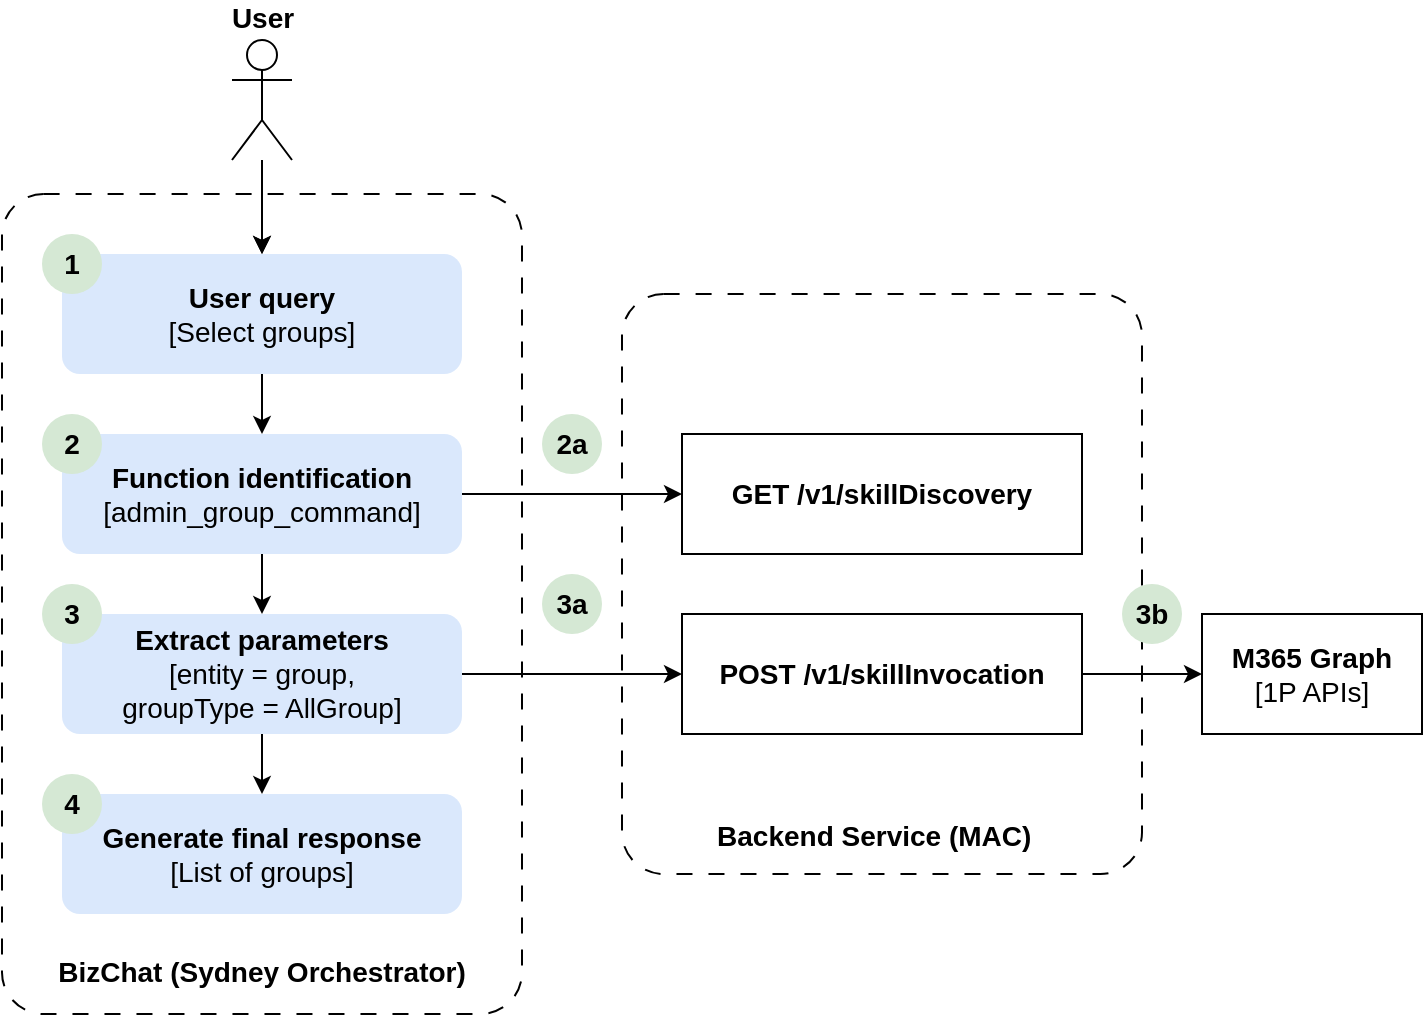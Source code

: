 <mxfile version="26.0.16">
  <diagram name="Page-1" id="4wkmtsuGGmH6x9Pan79t">
    <mxGraphModel dx="995" dy="594" grid="1" gridSize="10" guides="1" tooltips="1" connect="1" arrows="1" fold="1" page="1" pageScale="1" pageWidth="850" pageHeight="1100" math="0" shadow="0">
      <root>
        <mxCell id="0" />
        <mxCell id="1" parent="0" />
        <mxCell id="ZzvygDikcBu--JH0HOfr-26" value="&lt;div&gt;&lt;br&gt;&lt;/div&gt;&lt;b&gt;&lt;font style=&quot;font-size: 14px;&quot;&gt;&lt;div style=&quot;&quot;&gt;&lt;b style=&quot;background-color: transparent; color: light-dark(rgb(0, 0, 0), rgb(255, 255, 255)); font-size: 12px;&quot;&gt;&lt;font style=&quot;font-size: 14px;&quot;&gt;&lt;br&gt;&lt;/font&gt;&lt;/b&gt;&lt;/div&gt;&lt;div style=&quot;&quot;&gt;&lt;br&gt;&lt;/div&gt;&lt;div style=&quot;&quot;&gt;&lt;b style=&quot;background-color: transparent; color: light-dark(rgb(0, 0, 0), rgb(255, 255, 255)); font-size: 12px;&quot;&gt;&lt;font style=&quot;font-size: 14px;&quot;&gt;&lt;br&gt;&lt;/font&gt;&lt;/b&gt;&lt;/div&gt;&lt;div style=&quot;&quot;&gt;&lt;b style=&quot;background-color: transparent; color: light-dark(rgb(0, 0, 0), rgb(255, 255, 255)); font-size: 12px;&quot;&gt;&lt;font style=&quot;font-size: 14px;&quot;&gt;&lt;br&gt;&lt;/font&gt;&lt;/b&gt;&lt;/div&gt;&lt;div style=&quot;&quot;&gt;&lt;b style=&quot;background-color: transparent; color: light-dark(rgb(0, 0, 0), rgb(255, 255, 255)); font-size: 12px;&quot;&gt;&lt;font style=&quot;font-size: 14px;&quot;&gt;&lt;br&gt;&lt;/font&gt;&lt;/b&gt;&lt;/div&gt;&lt;div style=&quot;&quot;&gt;&lt;b style=&quot;background-color: transparent; color: light-dark(rgb(0, 0, 0), rgb(255, 255, 255)); font-size: 12px;&quot;&gt;&lt;font style=&quot;font-size: 14px;&quot;&gt;&lt;br&gt;&lt;/font&gt;&lt;/b&gt;&lt;/div&gt;&lt;div style=&quot;&quot;&gt;&lt;b style=&quot;background-color: transparent; color: light-dark(rgb(0, 0, 0), rgb(255, 255, 255)); font-size: 12px;&quot;&gt;&lt;font style=&quot;font-size: 14px;&quot;&gt;&lt;br&gt;&lt;/font&gt;&lt;/b&gt;&lt;/div&gt;&lt;div style=&quot;&quot;&gt;&lt;b style=&quot;background-color: transparent; color: light-dark(rgb(0, 0, 0), rgb(255, 255, 255)); font-size: 12px;&quot;&gt;&lt;font style=&quot;font-size: 14px;&quot;&gt;&lt;br&gt;&lt;/font&gt;&lt;/b&gt;&lt;/div&gt;&lt;div style=&quot;&quot;&gt;&lt;b style=&quot;background-color: transparent; color: light-dark(rgb(0, 0, 0), rgb(255, 255, 255)); font-size: 12px;&quot;&gt;&lt;font style=&quot;font-size: 14px;&quot;&gt;&lt;br&gt;&lt;/font&gt;&lt;/b&gt;&lt;/div&gt;&lt;div style=&quot;&quot;&gt;&lt;b style=&quot;background-color: transparent; color: light-dark(rgb(0, 0, 0), rgb(255, 255, 255)); font-size: 12px;&quot;&gt;&lt;font style=&quot;font-size: 14px;&quot;&gt;&lt;br&gt;&lt;/font&gt;&lt;/b&gt;&lt;/div&gt;&lt;div style=&quot;&quot;&gt;&lt;b style=&quot;background-color: transparent; color: light-dark(rgb(0, 0, 0), rgb(255, 255, 255)); font-size: 12px;&quot;&gt;&lt;font style=&quot;font-size: 14px;&quot;&gt;&lt;br&gt;&lt;/font&gt;&lt;/b&gt;&lt;/div&gt;&lt;div style=&quot;&quot;&gt;&lt;b style=&quot;background-color: transparent; color: light-dark(rgb(0, 0, 0), rgb(255, 255, 255)); font-size: 12px;&quot;&gt;&lt;font style=&quot;font-size: 14px;&quot;&gt;&lt;br&gt;&lt;/font&gt;&lt;/b&gt;&lt;/div&gt;&lt;div style=&quot;&quot;&gt;&lt;b style=&quot;background-color: transparent; color: light-dark(rgb(0, 0, 0), rgb(255, 255, 255)); font-size: 12px;&quot;&gt;&lt;font style=&quot;font-size: 14px;&quot;&gt;&lt;br&gt;&lt;/font&gt;&lt;/b&gt;&lt;/div&gt;&lt;div style=&quot;&quot;&gt;&lt;b style=&quot;background-color: transparent; color: light-dark(rgb(0, 0, 0), rgb(255, 255, 255)); font-size: 12px;&quot;&gt;&lt;font style=&quot;font-size: 14px;&quot;&gt;&lt;br&gt;&lt;/font&gt;&lt;/b&gt;&lt;/div&gt;&lt;div style=&quot;&quot;&gt;&lt;b style=&quot;background-color: transparent; color: light-dark(rgb(0, 0, 0), rgb(255, 255, 255)); font-size: 12px;&quot;&gt;&lt;font style=&quot;font-size: 14px;&quot;&gt;&lt;br&gt;&lt;/font&gt;&lt;/b&gt;&lt;/div&gt;&lt;div style=&quot;&quot;&gt;&lt;b style=&quot;background-color: transparent; color: light-dark(rgb(0, 0, 0), rgb(255, 255, 255)); font-size: 12px;&quot;&gt;&lt;font style=&quot;font-size: 14px;&quot;&gt;&lt;br&gt;&lt;/font&gt;&lt;/b&gt;&lt;/div&gt;&lt;div style=&quot;&quot;&gt;&lt;b style=&quot;background-color: transparent; color: light-dark(rgb(0, 0, 0), rgb(255, 255, 255)); font-size: 12px;&quot;&gt;&lt;font style=&quot;font-size: 14px;&quot;&gt;&lt;br&gt;&lt;/font&gt;&lt;/b&gt;&lt;/div&gt;&lt;div style=&quot;&quot;&gt;&lt;b style=&quot;background-color: transparent; color: light-dark(rgb(0, 0, 0), rgb(255, 255, 255)); font-size: 12px;&quot;&gt;&lt;font style=&quot;font-size: 14px;&quot;&gt;&lt;br&gt;&lt;/font&gt;&lt;/b&gt;&lt;/div&gt;&lt;div style=&quot;&quot;&gt;&lt;b style=&quot;background-color: transparent; color: light-dark(rgb(0, 0, 0), rgb(255, 255, 255)); font-size: 12px;&quot;&gt;&lt;font style=&quot;font-size: 14px;&quot;&gt;&lt;br&gt;&lt;/font&gt;&lt;/b&gt;&lt;/div&gt;&lt;div style=&quot;&quot;&gt;&lt;br&gt;&lt;/div&gt;&lt;div style=&quot;&quot;&gt;&lt;br&gt;&lt;/div&gt;&lt;div style=&quot;&quot;&gt;&lt;b style=&quot;background-color: transparent; color: light-dark(rgb(0, 0, 0), rgb(255, 255, 255)); font-size: 12px;&quot;&gt;&lt;font style=&quot;font-size: 14px;&quot;&gt;BizChat (Sydney Orchestrator)&lt;/font&gt;&lt;/b&gt;&lt;/div&gt;&lt;/font&gt;&lt;/b&gt;" style="rounded=1;whiteSpace=wrap;html=1;fillStyle=dashed;fillColor=none;gradientColor=none;dashed=1;dashPattern=8 8;align=center;arcSize=8;" parent="1" vertex="1">
          <mxGeometry x="90" y="180" width="260" height="410" as="geometry" />
        </mxCell>
        <mxCell id="ZzvygDikcBu--JH0HOfr-16" value="&lt;div&gt;&lt;b&gt;&lt;font style=&quot;font-size: 14px;&quot;&gt;&lt;br&gt;&lt;/font&gt;&lt;/b&gt;&lt;/div&gt;&lt;b&gt;&lt;font style=&quot;font-size: 14px;&quot;&gt;&lt;div&gt;&lt;b&gt;&lt;font style=&quot;font-size: 14px;&quot;&gt;&lt;br&gt;&lt;/font&gt;&lt;/b&gt;&lt;/div&gt;&lt;div&gt;&lt;b&gt;&lt;font style=&quot;font-size: 14px;&quot;&gt;&lt;br&gt;&lt;/font&gt;&lt;/b&gt;&lt;/div&gt;&lt;div&gt;&lt;b&gt;&lt;font style=&quot;font-size: 14px;&quot;&gt;&lt;br&gt;&lt;/font&gt;&lt;/b&gt;&lt;/div&gt;&lt;div&gt;&lt;b&gt;&lt;font style=&quot;font-size: 14px;&quot;&gt;&lt;br&gt;&lt;/font&gt;&lt;/b&gt;&lt;/div&gt;&lt;div&gt;&lt;b&gt;&lt;font style=&quot;font-size: 14px;&quot;&gt;&lt;br&gt;&lt;/font&gt;&lt;/b&gt;&lt;/div&gt;&lt;div&gt;&lt;b&gt;&lt;font style=&quot;font-size: 14px;&quot;&gt;&lt;br&gt;&lt;/font&gt;&lt;/b&gt;&lt;/div&gt;&lt;div&gt;&lt;b&gt;&lt;font style=&quot;font-size: 14px;&quot;&gt;&lt;br&gt;&lt;/font&gt;&lt;/b&gt;&lt;/div&gt;&lt;div&gt;&lt;b&gt;&lt;font style=&quot;font-size: 14px;&quot;&gt;&lt;br&gt;&lt;/font&gt;&lt;/b&gt;&lt;/div&gt;&lt;div&gt;&lt;b&gt;&lt;font style=&quot;font-size: 14px;&quot;&gt;&lt;br&gt;&lt;/font&gt;&lt;/b&gt;&lt;/div&gt;&lt;div&gt;&lt;b&gt;&lt;font style=&quot;font-size: 14px;&quot;&gt;&lt;br&gt;&lt;/font&gt;&lt;/b&gt;&lt;/div&gt;&lt;div&gt;&lt;b&gt;&lt;font style=&quot;font-size: 14px;&quot;&gt;&lt;br&gt;&lt;/font&gt;&lt;/b&gt;&lt;/div&gt;&lt;div&gt;&lt;b&gt;&lt;font style=&quot;font-size: 14px;&quot;&gt;&lt;br&gt;&lt;/font&gt;&lt;/b&gt;&lt;/div&gt;&lt;div&gt;&lt;b&gt;&lt;font style=&quot;font-size: 14px;&quot;&gt;&lt;br&gt;&lt;/font&gt;&lt;/b&gt;&lt;/div&gt;&lt;div&gt;&lt;br&gt;&lt;/div&gt;Backend Service (MAC)&amp;nbsp;&amp;nbsp;&lt;/font&gt;&lt;/b&gt;" style="rounded=1;whiteSpace=wrap;html=1;fillStyle=dashed;fillColor=default;gradientColor=none;dashed=1;dashPattern=8 8;align=center;arcSize=8;" parent="1" vertex="1">
          <mxGeometry x="400" y="230" width="260" height="290" as="geometry" />
        </mxCell>
        <mxCell id="ZzvygDikcBu--JH0HOfr-18" value="" style="edgeStyle=orthogonalEdgeStyle;rounded=0;orthogonalLoop=1;jettySize=auto;html=1;" parent="1" source="ZzvygDikcBu--JH0HOfr-1" target="ZzvygDikcBu--JH0HOfr-4" edge="1">
          <mxGeometry relative="1" as="geometry" />
        </mxCell>
        <mxCell id="ZzvygDikcBu--JH0HOfr-1" value="&lt;font&gt;&lt;b&gt;User query&lt;/b&gt;&lt;/font&gt;&lt;div&gt;&lt;font&gt;[Select groups]&lt;/font&gt;&lt;/div&gt;" style="rounded=1;whiteSpace=wrap;html=1;fillColor=#dae8fc;strokeColor=none;fontSize=14;" parent="1" vertex="1">
          <mxGeometry x="120" y="210" width="200" height="60" as="geometry" />
        </mxCell>
        <mxCell id="ZzvygDikcBu--JH0HOfr-17" value="" style="edgeStyle=orthogonalEdgeStyle;rounded=0;orthogonalLoop=1;jettySize=auto;html=1;" parent="1" source="ZzvygDikcBu--JH0HOfr-2" target="ZzvygDikcBu--JH0HOfr-1" edge="1">
          <mxGeometry relative="1" as="geometry" />
        </mxCell>
        <mxCell id="ZzvygDikcBu--JH0HOfr-19" value="" style="edgeStyle=orthogonalEdgeStyle;rounded=0;orthogonalLoop=1;jettySize=auto;html=1;" parent="1" source="ZzvygDikcBu--JH0HOfr-2" target="ZzvygDikcBu--JH0HOfr-1" edge="1">
          <mxGeometry relative="1" as="geometry" />
        </mxCell>
        <mxCell id="ZzvygDikcBu--JH0HOfr-2" value="User" style="shape=umlActor;verticalLabelPosition=top;verticalAlign=bottom;html=1;outlineConnect=0;fontColor=default;align=center;horizontal=1;labelPosition=center;fontStyle=1;fontSize=14;" parent="1" vertex="1">
          <mxGeometry x="205" y="103" width="30" height="60" as="geometry" />
        </mxCell>
        <mxCell id="ZzvygDikcBu--JH0HOfr-3" value="&lt;span&gt;&lt;b&gt;Generate final response&lt;/b&gt;&lt;/span&gt;&lt;div&gt;&lt;span&gt;[List of groups]&lt;/span&gt;&lt;/div&gt;" style="rounded=1;whiteSpace=wrap;html=1;strokeColor=none;fillColor=#dae8fc;fontSize=14;" parent="1" vertex="1">
          <mxGeometry x="120" y="480" width="200" height="60" as="geometry" />
        </mxCell>
        <mxCell id="ZzvygDikcBu--JH0HOfr-24" style="edgeStyle=orthogonalEdgeStyle;rounded=0;orthogonalLoop=1;jettySize=auto;html=1;exitX=0.5;exitY=1;exitDx=0;exitDy=0;entryX=0.5;entryY=0;entryDx=0;entryDy=0;" parent="1" source="ZzvygDikcBu--JH0HOfr-4" target="ZzvygDikcBu--JH0HOfr-9" edge="1">
          <mxGeometry relative="1" as="geometry" />
        </mxCell>
        <mxCell id="WLgtis3KYtccri9R6lN0-3" style="edgeStyle=orthogonalEdgeStyle;rounded=0;orthogonalLoop=1;jettySize=auto;html=1;entryX=0;entryY=0.5;entryDx=0;entryDy=0;" edge="1" parent="1" source="ZzvygDikcBu--JH0HOfr-4" target="ZzvygDikcBu--JH0HOfr-6">
          <mxGeometry relative="1" as="geometry" />
        </mxCell>
        <mxCell id="ZzvygDikcBu--JH0HOfr-4" value="&lt;span&gt;&lt;b&gt;Function identification&lt;/b&gt;&lt;/span&gt;&lt;div&gt;&lt;span&gt;[admin_group_command]&lt;/span&gt;&lt;/div&gt;" style="rounded=1;whiteSpace=wrap;html=1;fillColor=#dae8fc;strokeColor=none;fontSize=14;" parent="1" vertex="1">
          <mxGeometry x="120" y="300" width="200" height="60" as="geometry" />
        </mxCell>
        <mxCell id="ZzvygDikcBu--JH0HOfr-6" value="&lt;font&gt;GET /v1/skillDiscovery&lt;/font&gt;" style="rounded=0;whiteSpace=wrap;html=1;fontSize=14;fontStyle=1" parent="1" vertex="1">
          <mxGeometry x="430" y="300" width="200" height="60" as="geometry" />
        </mxCell>
        <mxCell id="ZzvygDikcBu--JH0HOfr-32" style="edgeStyle=orthogonalEdgeStyle;rounded=0;orthogonalLoop=1;jettySize=auto;html=1;exitX=1;exitY=0.5;exitDx=0;exitDy=0;entryX=0;entryY=0.5;entryDx=0;entryDy=0;" parent="1" source="ZzvygDikcBu--JH0HOfr-7" edge="1" target="ZzvygDikcBu--JH0HOfr-27">
          <mxGeometry relative="1" as="geometry">
            <mxPoint x="710" y="430" as="targetPoint" />
          </mxGeometry>
        </mxCell>
        <mxCell id="ZzvygDikcBu--JH0HOfr-7" value="&lt;font&gt;POST /v1/skillInvocation&lt;/font&gt;" style="rounded=0;whiteSpace=wrap;html=1;fontSize=14;fontStyle=1" parent="1" vertex="1">
          <mxGeometry x="430" y="390" width="200" height="60" as="geometry" />
        </mxCell>
        <mxCell id="ZzvygDikcBu--JH0HOfr-25" style="edgeStyle=orthogonalEdgeStyle;rounded=0;orthogonalLoop=1;jettySize=auto;html=1;exitX=0.5;exitY=1;exitDx=0;exitDy=0;entryX=0.5;entryY=0;entryDx=0;entryDy=0;" parent="1" source="ZzvygDikcBu--JH0HOfr-9" target="ZzvygDikcBu--JH0HOfr-3" edge="1">
          <mxGeometry relative="1" as="geometry" />
        </mxCell>
        <mxCell id="ZzvygDikcBu--JH0HOfr-43" style="edgeStyle=orthogonalEdgeStyle;rounded=0;orthogonalLoop=1;jettySize=auto;html=1;entryX=0;entryY=0.5;entryDx=0;entryDy=0;" parent="1" source="ZzvygDikcBu--JH0HOfr-9" target="ZzvygDikcBu--JH0HOfr-7" edge="1">
          <mxGeometry relative="1" as="geometry" />
        </mxCell>
        <mxCell id="ZzvygDikcBu--JH0HOfr-9" value="&lt;span&gt;&lt;b&gt;Extract parameters&lt;/b&gt;&lt;/span&gt;&lt;div&gt;&lt;span&gt;[entity = group,&lt;/span&gt;&lt;/div&gt;&lt;div&gt;&lt;span&gt;groupType = AllGroup]&lt;/span&gt;&lt;/div&gt;" style="rounded=1;whiteSpace=wrap;html=1;strokeColor=none;fillColor=#dae8fc;fontSize=14;" parent="1" vertex="1">
          <mxGeometry x="120" y="390" width="200" height="60" as="geometry" />
        </mxCell>
        <mxCell id="ZzvygDikcBu--JH0HOfr-27" value="&lt;span style=&quot;background-color: transparent; color: light-dark(rgb(0, 0, 0), rgb(255, 255, 255));&quot;&gt;M365 Graph&lt;/span&gt;&lt;br&gt;&lt;span style=&quot;background-color: transparent; color: light-dark(rgb(0, 0, 0), rgb(255, 255, 255)); font-weight: normal;&quot;&gt;[1P APIs]&lt;/span&gt;" style="rounded=0;whiteSpace=wrap;html=1;fontSize=14;fontStyle=1" parent="1" vertex="1">
          <mxGeometry x="690" y="390" width="110" height="60" as="geometry" />
        </mxCell>
        <mxCell id="ZzvygDikcBu--JH0HOfr-35" value="&lt;font&gt;&lt;span&gt;1&lt;/span&gt;&lt;/font&gt;" style="ellipse;whiteSpace=wrap;html=1;aspect=fixed;fontSize=14;fillColor=#d5e8d4;strokeColor=none;fontStyle=1" parent="1" vertex="1">
          <mxGeometry x="110" y="200" width="30" height="30" as="geometry" />
        </mxCell>
        <mxCell id="ZzvygDikcBu--JH0HOfr-36" value="4" style="ellipse;whiteSpace=wrap;html=1;aspect=fixed;fontSize=14;fillColor=#d5e8d4;strokeColor=none;fontStyle=1" parent="1" vertex="1">
          <mxGeometry x="110" y="470" width="30" height="30" as="geometry" />
        </mxCell>
        <mxCell id="ZzvygDikcBu--JH0HOfr-37" value="3" style="ellipse;whiteSpace=wrap;html=1;aspect=fixed;fontSize=14;fillColor=#d5e8d4;strokeColor=none;fontStyle=1" parent="1" vertex="1">
          <mxGeometry x="110" y="375" width="30" height="30" as="geometry" />
        </mxCell>
        <mxCell id="ZzvygDikcBu--JH0HOfr-38" value="&lt;font&gt;&lt;span&gt;2&lt;/span&gt;&lt;/font&gt;" style="ellipse;whiteSpace=wrap;html=1;aspect=fixed;fontSize=14;fillColor=#d5e8d4;strokeColor=none;fontStyle=1" parent="1" vertex="1">
          <mxGeometry x="110" y="290" width="30" height="30" as="geometry" />
        </mxCell>
        <mxCell id="ZzvygDikcBu--JH0HOfr-39" value="3a" style="ellipse;whiteSpace=wrap;html=1;aspect=fixed;fontSize=14;fillColor=#d5e8d4;strokeColor=none;fontStyle=1" parent="1" vertex="1">
          <mxGeometry x="360" y="370" width="30" height="30" as="geometry" />
        </mxCell>
        <mxCell id="ZzvygDikcBu--JH0HOfr-40" value="&lt;b&gt;2a&lt;/b&gt;" style="ellipse;whiteSpace=wrap;html=1;aspect=fixed;fontSize=14;fillColor=#d5e8d4;strokeColor=none;" parent="1" vertex="1">
          <mxGeometry x="360" y="290" width="30" height="30" as="geometry" />
        </mxCell>
        <mxCell id="ZzvygDikcBu--JH0HOfr-41" value="&lt;b&gt;3b&lt;/b&gt;" style="ellipse;whiteSpace=wrap;html=1;aspect=fixed;fontSize=14;fillColor=#d5e8d4;strokeColor=none;" parent="1" vertex="1">
          <mxGeometry x="650" y="375" width="30" height="30" as="geometry" />
        </mxCell>
        <mxCell id="WLgtis3KYtccri9R6lN0-2" style="edgeStyle=orthogonalEdgeStyle;rounded=0;orthogonalLoop=1;jettySize=auto;html=1;exitX=0.5;exitY=1;exitDx=0;exitDy=0;" edge="1" parent="1" source="ZzvygDikcBu--JH0HOfr-7" target="ZzvygDikcBu--JH0HOfr-7">
          <mxGeometry relative="1" as="geometry" />
        </mxCell>
      </root>
    </mxGraphModel>
  </diagram>
</mxfile>
